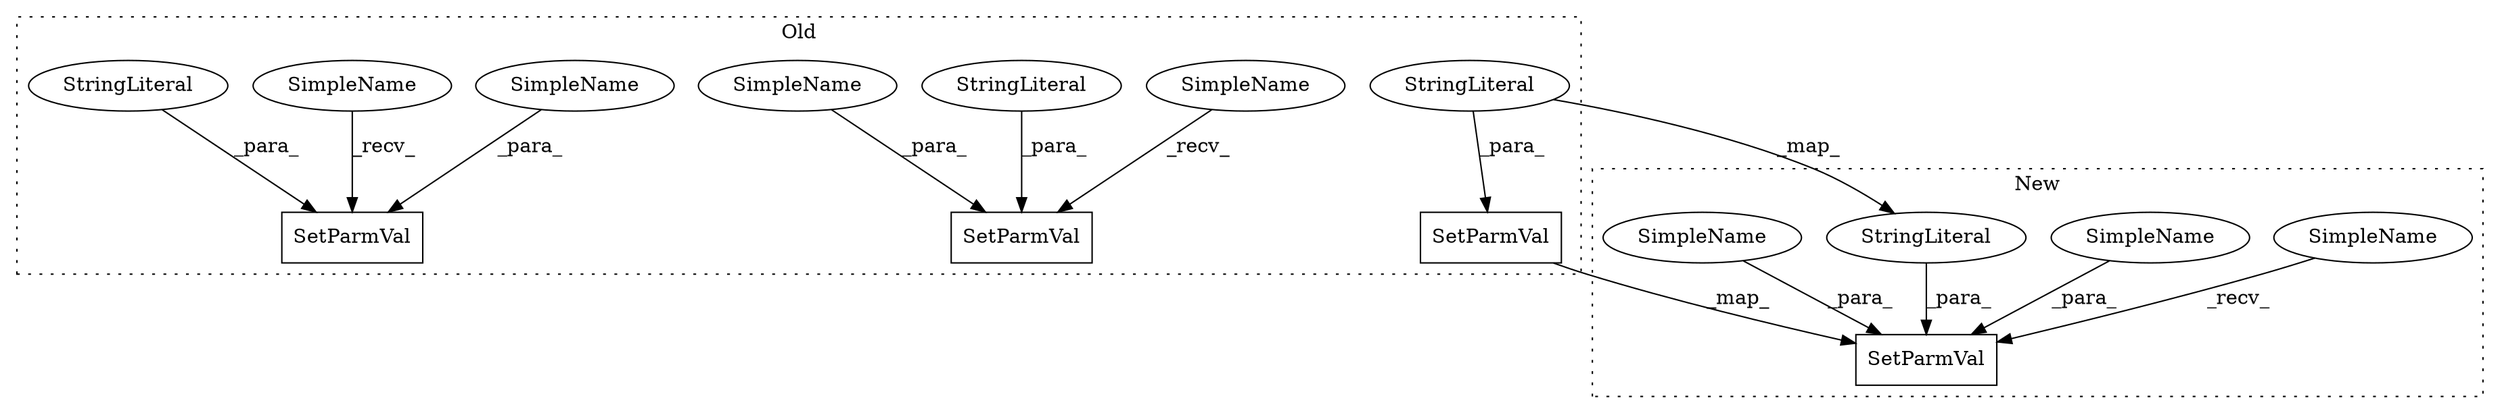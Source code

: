 digraph G {
subgraph cluster0 {
1 [label="SetParmVal" a="32" s="12349,12402" l="11,1" shape="box"];
5 [label="SetParmVal" a="32" s="12417,12470" l="11,1" shape="box"];
6 [label="StringLiteral" a="45" s="12383" l="13" shape="ellipse"];
8 [label="StringLiteral" a="45" s="12435" l="15" shape="ellipse"];
9 [label="SetParmVal" a="32" s="12698,12752" l="11,1" shape="box"];
11 [label="StringLiteral" a="45" s="12716" l="16" shape="ellipse"];
12 [label="SimpleName" a="42" s="12709" l="6" shape="ellipse"];
13 [label="SimpleName" a="42" s="12428" l="6" shape="ellipse"];
14 [label="SimpleName" a="42" s="12413" l="3" shape="ellipse"];
15 [label="SimpleName" a="42" s="12694" l="3" shape="ellipse"];
label = "Old";
style="dotted";
}
subgraph cluster1 {
2 [label="SetParmVal" a="32" s="13731,13785" l="11,1" shape="box"];
3 [label="SimpleName" a="42" s="12381" l="3" shape="ellipse"];
4 [label="SimpleName" a="42" s="13081" l="6" shape="ellipse"];
7 [label="StringLiteral" a="45" s="13769" l="11" shape="ellipse"];
10 [label="SimpleName" a="42" s="" l="" shape="ellipse"];
label = "New";
style="dotted";
}
1 -> 2 [label="_map_"];
3 -> 2 [label="_recv_"];
4 -> 2 [label="_para_"];
6 -> 1 [label="_para_"];
6 -> 7 [label="_map_"];
7 -> 2 [label="_para_"];
8 -> 5 [label="_para_"];
10 -> 2 [label="_para_"];
11 -> 9 [label="_para_"];
12 -> 9 [label="_para_"];
13 -> 5 [label="_para_"];
14 -> 5 [label="_recv_"];
15 -> 9 [label="_recv_"];
}